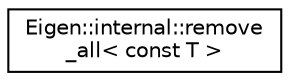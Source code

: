 digraph "Graphical Class Hierarchy"
{
  edge [fontname="Helvetica",fontsize="10",labelfontname="Helvetica",labelfontsize="10"];
  node [fontname="Helvetica",fontsize="10",shape=record];
  rankdir="LR";
  Node1 [label="Eigen::internal::remove\l_all\< const T \>",height=0.2,width=0.4,color="black", fillcolor="white", style="filled",URL="$struct_eigen_1_1internal_1_1remove__all_3_01const_01_t_01_4.html"];
}
